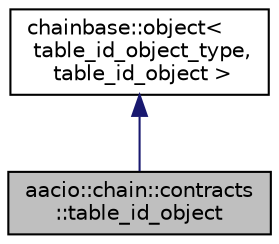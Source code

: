 digraph "aacio::chain::contracts::table_id_object"
{
  edge [fontname="Helvetica",fontsize="10",labelfontname="Helvetica",labelfontsize="10"];
  node [fontname="Helvetica",fontsize="10",shape=record];
  Node0 [label="aacio::chain::contracts\l::table_id_object",height=0.2,width=0.4,color="black", fillcolor="grey75", style="filled", fontcolor="black"];
  Node1 -> Node0 [dir="back",color="midnightblue",fontsize="10",style="solid",fontname="Helvetica"];
  Node1 [label="chainbase::object\<\l table_id_object_type,\l table_id_object \>",height=0.2,width=0.4,color="black", fillcolor="white", style="filled",URL="$structchainbase_1_1object.html"];
}
